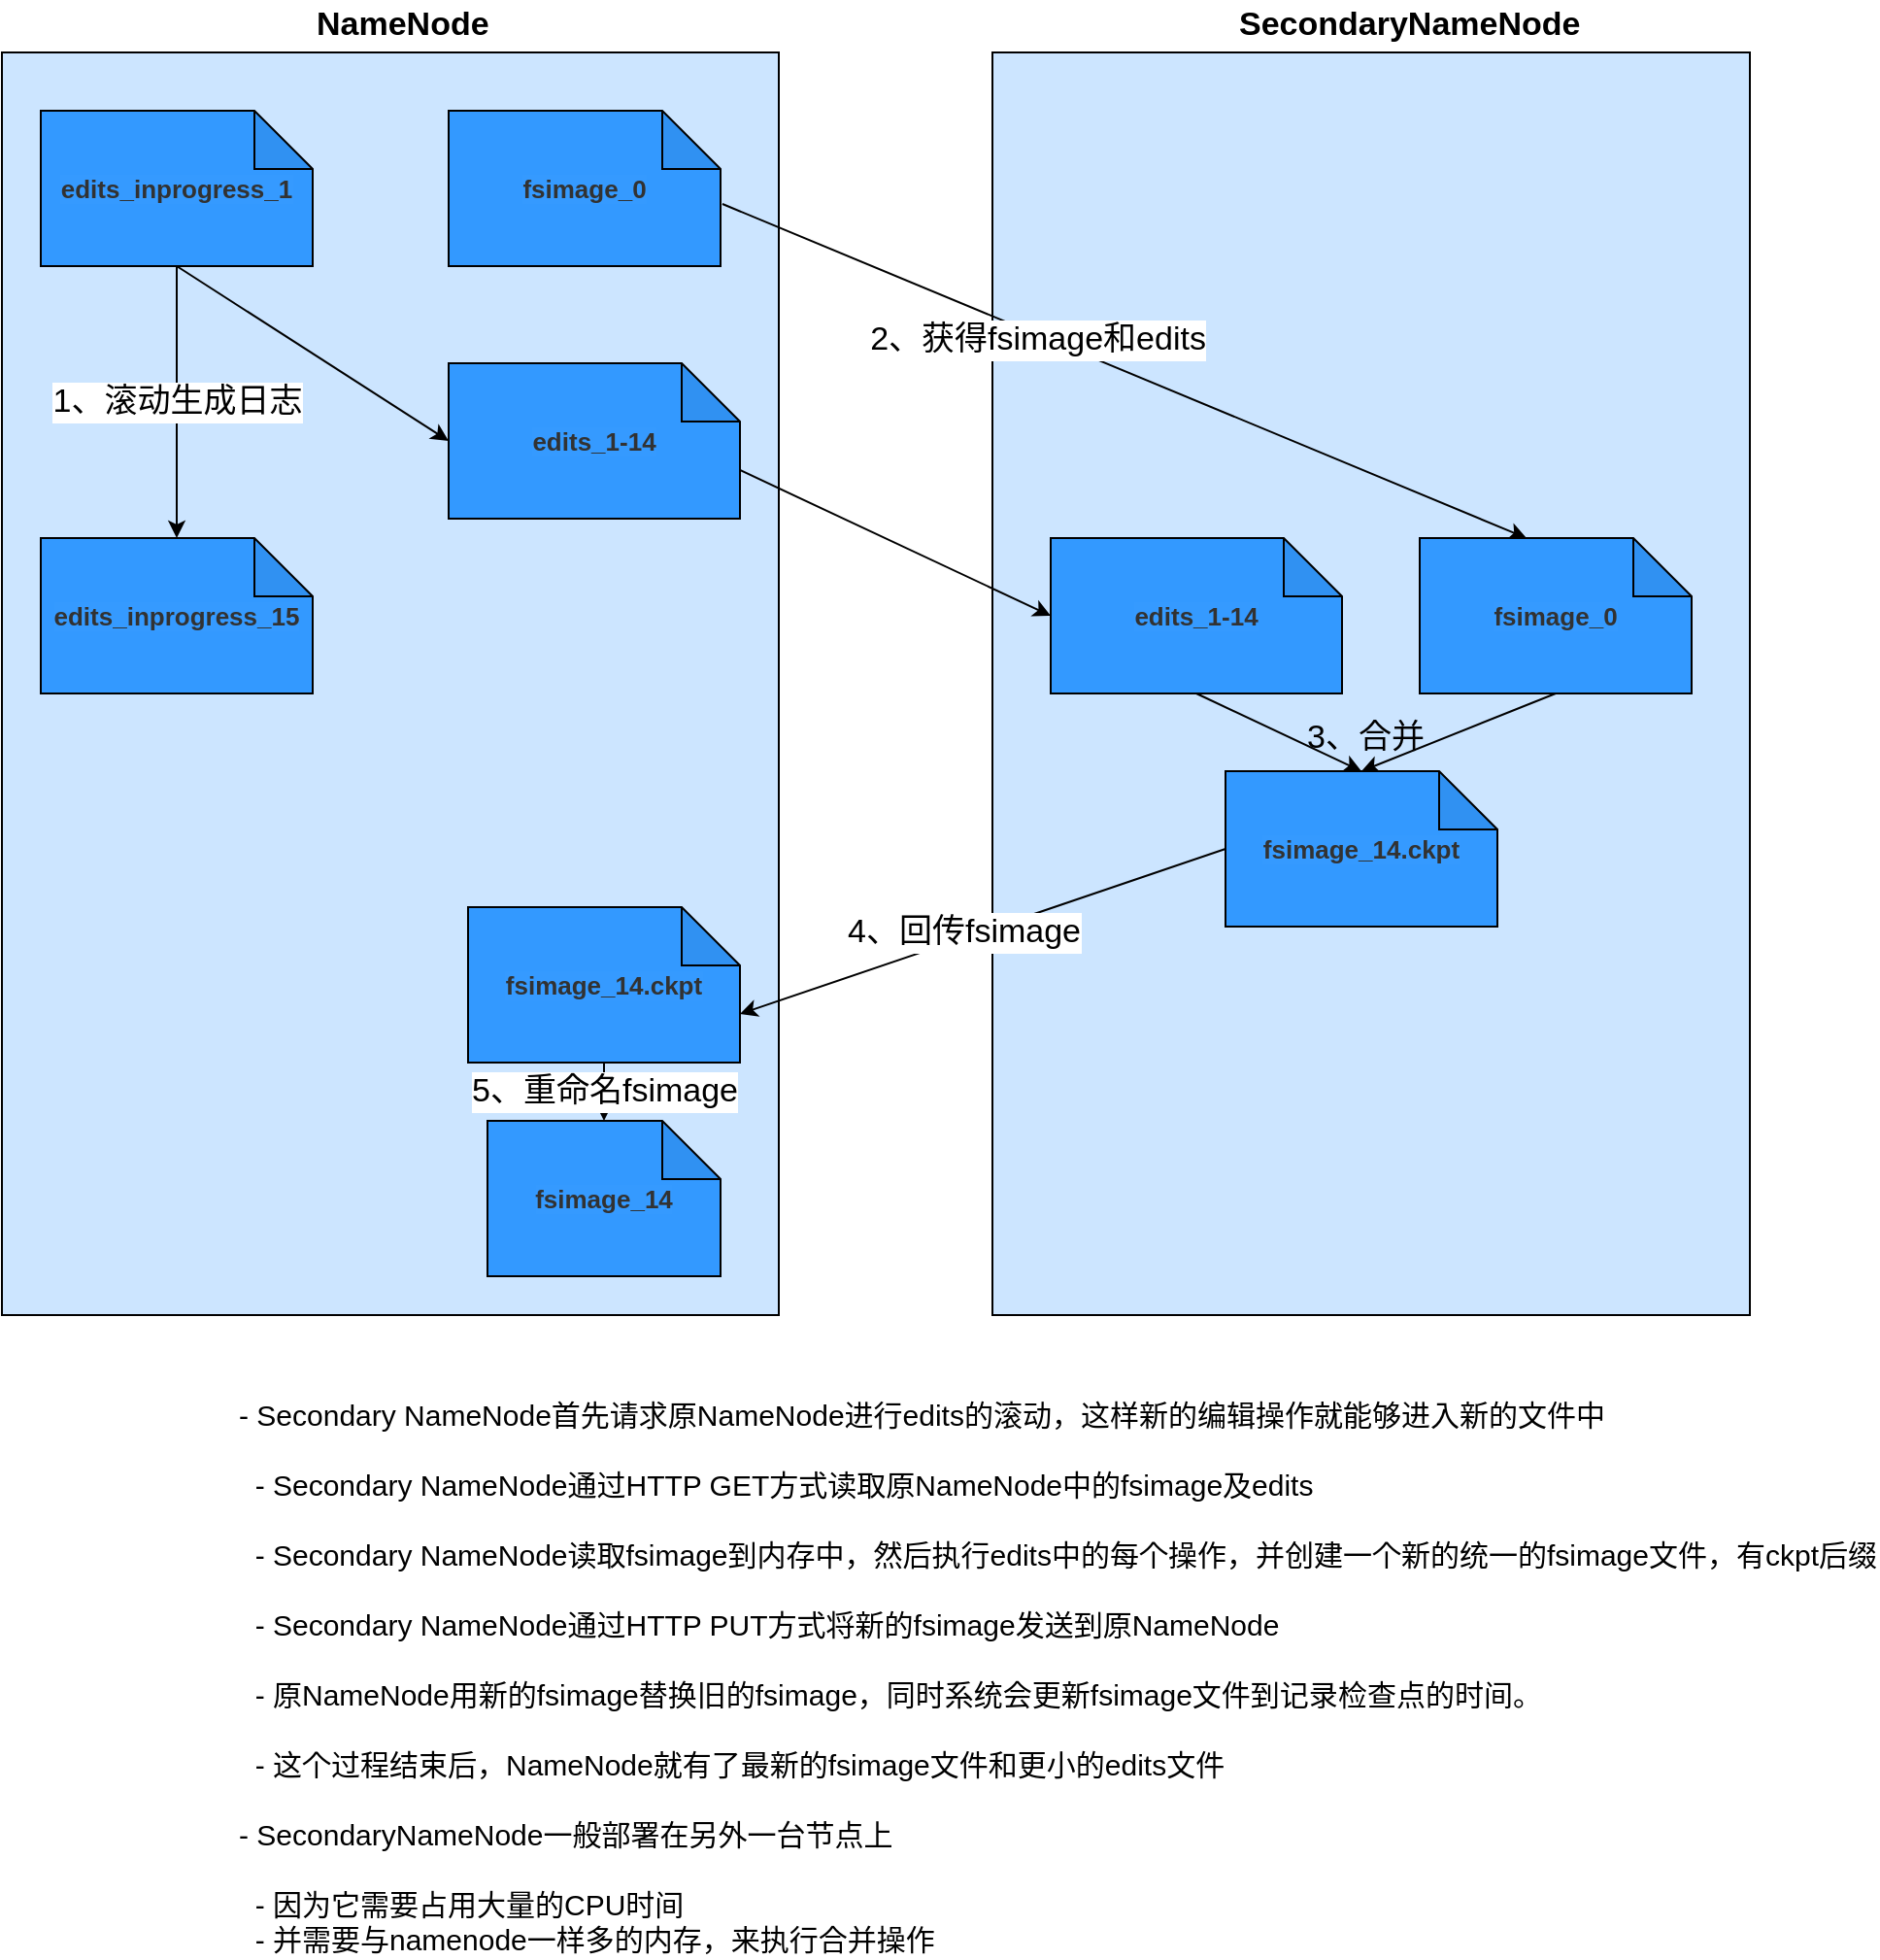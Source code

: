 <mxfile pages="1" version="11.1.4" type="device"><diagram id="b9hFfglrsKJIBDUtCks8" name="Page-1"><mxGraphModel dx="1673" dy="969" grid="1" gridSize="10" guides="1" tooltips="1" connect="1" arrows="1" fold="1" page="1" pageScale="1" pageWidth="1339" pageHeight="700" math="0" shadow="0"><root><mxCell id="0"/><mxCell id="1" parent="0"/><mxCell id="XfG3ySbCbpZlF-XdFobB-15" value="" style="rounded=0;whiteSpace=wrap;html=1;fillColor=#CCE5FF;" parent="1" vertex="1"><mxGeometry x="680" y="60" width="390" height="650" as="geometry"/></mxCell><mxCell id="XfG3ySbCbpZlF-XdFobB-14" value="" style="rounded=0;whiteSpace=wrap;html=1;fillColor=#CCE5FF;" parent="1" vertex="1"><mxGeometry x="170" y="60" width="400" height="650" as="geometry"/></mxCell><mxCell id="XfG3ySbCbpZlF-XdFobB-6" style="rounded=0;orthogonalLoop=1;jettySize=auto;html=1;entryX=0;entryY=0.5;entryDx=0;entryDy=0;entryPerimeter=0;exitX=0.5;exitY=1;exitDx=0;exitDy=0;exitPerimeter=0;" parent="1" source="XfG3ySbCbpZlF-XdFobB-1" target="XfG3ySbCbpZlF-XdFobB-3" edge="1"><mxGeometry relative="1" as="geometry"/></mxCell><mxCell id="XfG3ySbCbpZlF-XdFobB-26" value="1、滚动生成日志" style="edgeStyle=none;rounded=0;orthogonalLoop=1;jettySize=auto;html=1;exitX=0.5;exitY=1;exitDx=0;exitDy=0;exitPerimeter=0;entryX=0.5;entryY=0;entryDx=0;entryDy=0;entryPerimeter=0;fontSize=17;" parent="1" source="XfG3ySbCbpZlF-XdFobB-1" target="XfG3ySbCbpZlF-XdFobB-10" edge="1"><mxGeometry relative="1" as="geometry"/></mxCell><mxCell id="XfG3ySbCbpZlF-XdFobB-1" value="&lt;span style=&quot;color: rgb(50 , 50 , 50) ; font-size: 13px ; font-weight: 700 ; white-space: normal ; background-color: rgba(255 , 255 , 255 , 0.01)&quot;&gt;edits_inprogress_1&lt;/span&gt;" style="shape=note;whiteSpace=wrap;html=1;backgroundOutline=1;darkOpacity=0.05;fillColor=#3399FF;" parent="1" vertex="1"><mxGeometry x="190" y="90" width="140" height="80" as="geometry"/></mxCell><mxCell id="XfG3ySbCbpZlF-XdFobB-20" style="edgeStyle=none;rounded=0;orthogonalLoop=1;jettySize=auto;html=1;entryX=0;entryY=0;entryDx=55;entryDy=0;entryPerimeter=0;fontSize=17;exitX=1.007;exitY=0.6;exitDx=0;exitDy=0;exitPerimeter=0;" parent="1" source="XfG3ySbCbpZlF-XdFobB-2" target="XfG3ySbCbpZlF-XdFobB-4" edge="1"><mxGeometry relative="1" as="geometry"/></mxCell><mxCell id="XfG3ySbCbpZlF-XdFobB-27" value="2、获得fsimage和edits" style="text;html=1;resizable=0;points=[];align=center;verticalAlign=middle;labelBackgroundColor=#ffffff;fontSize=17;" parent="XfG3ySbCbpZlF-XdFobB-20" vertex="1" connectable="0"><mxGeometry x="-0.214" y="-2" relative="1" as="geometry"><mxPoint as="offset"/></mxGeometry></mxCell><mxCell id="XfG3ySbCbpZlF-XdFobB-2" value="&lt;span style=&quot;color: rgb(50 , 50 , 50) ; font-size: 13px ; font-weight: 700 ; background-color: rgba(255 , 255 , 255 , 0.01)&quot;&gt;fsimage_0&lt;/span&gt;" style="shape=note;whiteSpace=wrap;html=1;backgroundOutline=1;darkOpacity=0.05;fillColor=#3399FF;" parent="1" vertex="1"><mxGeometry x="400" y="90" width="140" height="80" as="geometry"/></mxCell><mxCell id="XfG3ySbCbpZlF-XdFobB-21" style="edgeStyle=none;rounded=0;orthogonalLoop=1;jettySize=auto;html=1;exitX=0;exitY=0;exitDx=150;exitDy=55;exitPerimeter=0;entryX=0;entryY=0.5;entryDx=0;entryDy=0;entryPerimeter=0;fontSize=17;" parent="1" source="XfG3ySbCbpZlF-XdFobB-3" target="XfG3ySbCbpZlF-XdFobB-13" edge="1"><mxGeometry relative="1" as="geometry"/></mxCell><mxCell id="XfG3ySbCbpZlF-XdFobB-3" value="&lt;span style=&quot;color: rgb(50 , 50 , 50) ; font-size: 13px ; font-weight: 700 ; background-color: rgba(255 , 255 , 255 , 0.01)&quot;&gt;edits_1-14&lt;/span&gt;" style="shape=note;whiteSpace=wrap;html=1;backgroundOutline=1;darkOpacity=0.05;fillColor=#3399FF;" parent="1" vertex="1"><mxGeometry x="400" y="220" width="150" height="80" as="geometry"/></mxCell><mxCell id="XfG3ySbCbpZlF-XdFobB-22" style="edgeStyle=none;rounded=0;orthogonalLoop=1;jettySize=auto;html=1;exitX=0.5;exitY=1;exitDx=0;exitDy=0;exitPerimeter=0;entryX=0.5;entryY=0;entryDx=0;entryDy=0;entryPerimeter=0;fontSize=17;" parent="1" source="XfG3ySbCbpZlF-XdFobB-4" target="XfG3ySbCbpZlF-XdFobB-7" edge="1"><mxGeometry relative="1" as="geometry"/></mxCell><mxCell id="XfG3ySbCbpZlF-XdFobB-4" value="&lt;span style=&quot;color: rgb(50 , 50 , 50) ; font-size: 13px ; font-weight: 700 ; background-color: rgba(255 , 255 , 255 , 0.01)&quot;&gt;fsimage_0&lt;/span&gt;" style="shape=note;whiteSpace=wrap;html=1;backgroundOutline=1;darkOpacity=0.05;fillColor=#3399FF;" parent="1" vertex="1"><mxGeometry x="900" y="310" width="140" height="80" as="geometry"/></mxCell><mxCell id="XfG3ySbCbpZlF-XdFobB-24" style="edgeStyle=none;rounded=0;orthogonalLoop=1;jettySize=auto;html=1;exitX=0;exitY=0.5;exitDx=0;exitDy=0;exitPerimeter=0;entryX=0;entryY=0;entryDx=140;entryDy=55;entryPerimeter=0;fontSize=17;" parent="1" source="XfG3ySbCbpZlF-XdFobB-7" target="XfG3ySbCbpZlF-XdFobB-8" edge="1"><mxGeometry relative="1" as="geometry"/></mxCell><mxCell id="XfG3ySbCbpZlF-XdFobB-29" value="4、回传fsimage" style="text;html=1;resizable=0;points=[];align=center;verticalAlign=middle;labelBackgroundColor=#ffffff;fontSize=17;" parent="XfG3ySbCbpZlF-XdFobB-24" vertex="1" connectable="0"><mxGeometry x="0.073" y="-3" relative="1" as="geometry"><mxPoint as="offset"/></mxGeometry></mxCell><mxCell id="XfG3ySbCbpZlF-XdFobB-7" value="&lt;span style=&quot;color: rgb(50 , 50 , 50) ; font-size: 13px ; font-weight: 700 ; background-color: rgba(255 , 255 , 255 , 0.01)&quot;&gt;fsimage_14.ckpt&lt;/span&gt;" style="shape=note;whiteSpace=wrap;html=1;backgroundOutline=1;darkOpacity=0.05;fillColor=#3399FF;" parent="1" vertex="1"><mxGeometry x="800" y="430" width="140" height="80" as="geometry"/></mxCell><mxCell id="XfG3ySbCbpZlF-XdFobB-25" value="5、重命名fsimage" style="edgeStyle=none;rounded=0;orthogonalLoop=1;jettySize=auto;html=1;exitX=0.5;exitY=1;exitDx=0;exitDy=0;exitPerimeter=0;entryX=0.5;entryY=0;entryDx=0;entryDy=0;entryPerimeter=0;fontSize=17;" parent="1" source="XfG3ySbCbpZlF-XdFobB-8" target="XfG3ySbCbpZlF-XdFobB-9" edge="1"><mxGeometry relative="1" as="geometry"/></mxCell><mxCell id="XfG3ySbCbpZlF-XdFobB-8" value="&lt;span style=&quot;color: rgb(50 , 50 , 50) ; font-size: 13px ; font-weight: 700 ; background-color: rgba(255 , 255 , 255 , 0.01)&quot;&gt;fsimage_14.ckpt&lt;/span&gt;" style="shape=note;whiteSpace=wrap;html=1;backgroundOutline=1;darkOpacity=0.05;fillColor=#3399FF;" parent="1" vertex="1"><mxGeometry x="410" y="500" width="140" height="80" as="geometry"/></mxCell><mxCell id="XfG3ySbCbpZlF-XdFobB-9" value="&lt;span style=&quot;color: rgb(50 , 50 , 50) ; font-size: 13px ; font-weight: 700 ; background-color: rgba(255 , 255 , 255 , 0.01)&quot;&gt;fsimage_14&lt;/span&gt;" style="shape=note;whiteSpace=wrap;html=1;backgroundOutline=1;darkOpacity=0.05;fillColor=#3399FF;" parent="1" vertex="1"><mxGeometry x="420" y="610" width="120" height="80" as="geometry"/></mxCell><mxCell id="XfG3ySbCbpZlF-XdFobB-10" value="&lt;span style=&quot;color: rgb(50 , 50 , 50) ; font-size: 13px ; font-weight: 700 ; background-color: rgba(255 , 255 , 255 , 0.01)&quot;&gt;edits_inprogress_15&lt;/span&gt;" style="shape=note;whiteSpace=wrap;html=1;backgroundOutline=1;darkOpacity=0.05;fillColor=#3399FF;" parent="1" vertex="1"><mxGeometry x="190" y="310" width="140" height="80" as="geometry"/></mxCell><mxCell id="XfG3ySbCbpZlF-XdFobB-23" style="edgeStyle=none;rounded=0;orthogonalLoop=1;jettySize=auto;html=1;exitX=0.5;exitY=1;exitDx=0;exitDy=0;exitPerimeter=0;fontSize=17;" parent="1" source="XfG3ySbCbpZlF-XdFobB-13" edge="1"><mxGeometry relative="1" as="geometry"><mxPoint x="870" y="430" as="targetPoint"/></mxGeometry></mxCell><mxCell id="XfG3ySbCbpZlF-XdFobB-13" value="&lt;span style=&quot;color: rgb(50 , 50 , 50) ; font-size: 13px ; font-weight: 700 ; background-color: rgba(255 , 255 , 255 , 0.01)&quot;&gt;edits_1-14&lt;/span&gt;" style="shape=note;whiteSpace=wrap;html=1;backgroundOutline=1;darkOpacity=0.05;fillColor=#3399FF;" parent="1" vertex="1"><mxGeometry x="710" y="310" width="150" height="80" as="geometry"/></mxCell><mxCell id="XfG3ySbCbpZlF-XdFobB-16" value="NameNode" style="text;html=1;resizable=0;points=[];autosize=1;align=left;verticalAlign=top;spacingTop=-4;fontSize=17;fontStyle=1" parent="1" vertex="1"><mxGeometry x="330" y="33" width="80" height="20" as="geometry"/></mxCell><mxCell id="XfG3ySbCbpZlF-XdFobB-17" value="SecondaryNameNode" style="text;html=1;resizable=0;points=[];autosize=1;align=left;verticalAlign=top;spacingTop=-4;fontSize=17;fontStyle=1" parent="1" vertex="1"><mxGeometry x="805" y="33" width="130" height="20" as="geometry"/></mxCell><mxCell id="XfG3ySbCbpZlF-XdFobB-28" value="3、合并" style="text;html=1;resizable=0;points=[];autosize=1;align=left;verticalAlign=top;spacingTop=-4;fontSize=17;" parent="1" vertex="1"><mxGeometry x="840" y="400" width="80" height="20" as="geometry"/></mxCell><mxCell id="kXN_kUtfqhZOyCdVmjGN-3" value="&lt;div style=&quot;font-size: 15px;&quot;&gt;- Secondary NameNode首先请求原NameNode进行edits的滚动，这样新的编辑操作就能够进入新的文件中&lt;/div&gt;&lt;div style=&quot;font-size: 15px;&quot;&gt;&lt;br style=&quot;font-size: 15px;&quot;&gt;&lt;/div&gt;&lt;div style=&quot;font-size: 15px;&quot;&gt;&amp;nbsp; - Secondary NameNode通过HTTP GET方式读取原NameNode中的fsimage及edits&lt;/div&gt;&lt;div style=&quot;font-size: 15px;&quot;&gt;&lt;br style=&quot;font-size: 15px;&quot;&gt;&lt;/div&gt;&lt;div style=&quot;font-size: 15px;&quot;&gt;&amp;nbsp; - Secondary NameNode读取fsimage到内存中，然后执行edits中的每个操作，并创建一个新的统一的fsimage文件，有ckpt后缀&lt;/div&gt;&lt;div style=&quot;font-size: 15px;&quot;&gt;&lt;br style=&quot;font-size: 15px;&quot;&gt;&lt;/div&gt;&lt;div style=&quot;font-size: 15px;&quot;&gt;&amp;nbsp; - Secondary NameNode通过HTTP PUT方式将新的fsimage发送到原NameNode&lt;/div&gt;&lt;div style=&quot;font-size: 15px;&quot;&gt;&lt;br style=&quot;font-size: 15px;&quot;&gt;&lt;/div&gt;&lt;div style=&quot;font-size: 15px;&quot;&gt;&amp;nbsp; - 原NameNode用新的fsimage替换旧的fsimage，同时系统会更新fsimage文件到记录检查点的时间。&amp;nbsp;&lt;/div&gt;&lt;div style=&quot;font-size: 15px;&quot;&gt;&lt;br style=&quot;font-size: 15px;&quot;&gt;&lt;/div&gt;&lt;div style=&quot;font-size: 15px;&quot;&gt;&amp;nbsp; - 这个过程结束后，NameNode就有了最新的fsimage文件和更小的edits文件&lt;/div&gt;&lt;div style=&quot;font-size: 15px;&quot;&gt;&lt;br style=&quot;font-size: 15px;&quot;&gt;&lt;/div&gt;&lt;div style=&quot;font-size: 15px;&quot;&gt;- SecondaryNameNode一般部署在另外一台节点上&lt;/div&gt;&lt;div style=&quot;font-size: 15px;&quot;&gt;&lt;br style=&quot;font-size: 15px;&quot;&gt;&lt;/div&gt;&lt;div style=&quot;font-size: 15px;&quot;&gt;&amp;nbsp; - 因为它需要占用大量的CPU时间&lt;/div&gt;&lt;div style=&quot;font-size: 15px;&quot;&gt;&amp;nbsp; - 并需要与namenode一样多的内存，来执行合并操作&lt;/div&gt;" style="text;html=1;resizable=0;points=[];autosize=1;align=left;verticalAlign=top;spacingTop=-4;fontSize=15;" vertex="1" parent="1"><mxGeometry x="290" y="750" width="690" height="230" as="geometry"/></mxCell></root></mxGraphModel></diagram></mxfile>